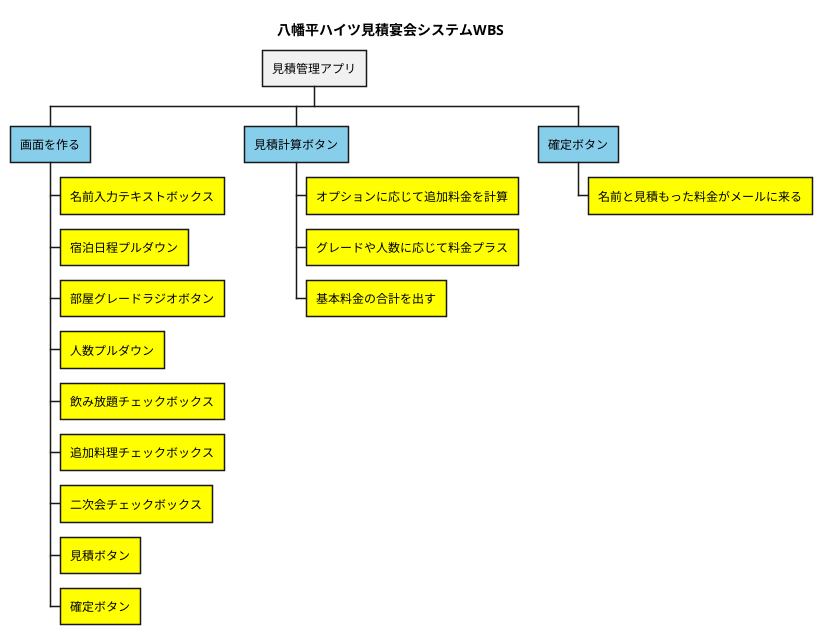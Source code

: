 @startwbs 見積宴会システム
title 八幡平ハイツ見積宴会システムWBS
* 見積管理アプリ
**[#SkyBlue] 画面を作る
***[#Yellow] 名前入力テキストボックス
***[#Yellow] 宿泊日程プルダウン
***[#Yellow] 部屋グレードラジオボタン
***[#Yellow] 人数プルダウン
***[#Yellow] 飲み放題チェックボックス
***[#Yellow] 追加料理チェックボックス
***[#Yellow] 二次会チェックボックス
***[#Yellow] 見積ボタン
***[#Yellow] 確定ボタン
**[#SkyBlue] 見積計算ボタン
***[#Yellow] オプションに応じて追加料金を計算
***[#Yellow] グレードや人数に応じて料金プラス
***[#Yellow] 基本料金の合計を出す
**[#SkyBlue] 確定ボタン
***[#Yellow] 名前と見積もった料金がメールに来る

@endwbs